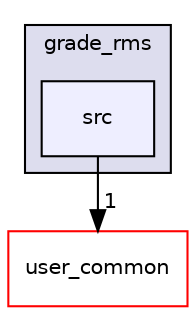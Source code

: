 digraph "user_proj/grade_rms/src" {
  compound=true
  node [ fontsize="10", fontname="Helvetica"];
  edge [ labelfontsize="10", labelfontname="Helvetica"];
  subgraph clusterdir_037da4326acd81b98f179cb944ad2bb9 {
    graph [ bgcolor="#ddddee", pencolor="black", label="grade_rms" fontname="Helvetica", fontsize="10", URL="dir_037da4326acd81b98f179cb944ad2bb9.html"]
  dir_673964a49671026b362efbd3d1f3e5ca [shape=box, label="src", style="filled", fillcolor="#eeeeff", pencolor="black", URL="dir_673964a49671026b362efbd3d1f3e5ca.html"];
  }
  dir_3a5750680ef3b28b662cb739d8664c22 [shape=box label="user_common" fillcolor="white" style="filled" color="red" URL="dir_3a5750680ef3b28b662cb739d8664c22.html"];
  dir_673964a49671026b362efbd3d1f3e5ca->dir_3a5750680ef3b28b662cb739d8664c22 [headlabel="1", labeldistance=1.5 headhref="dir_000016_000003.html"];
}

